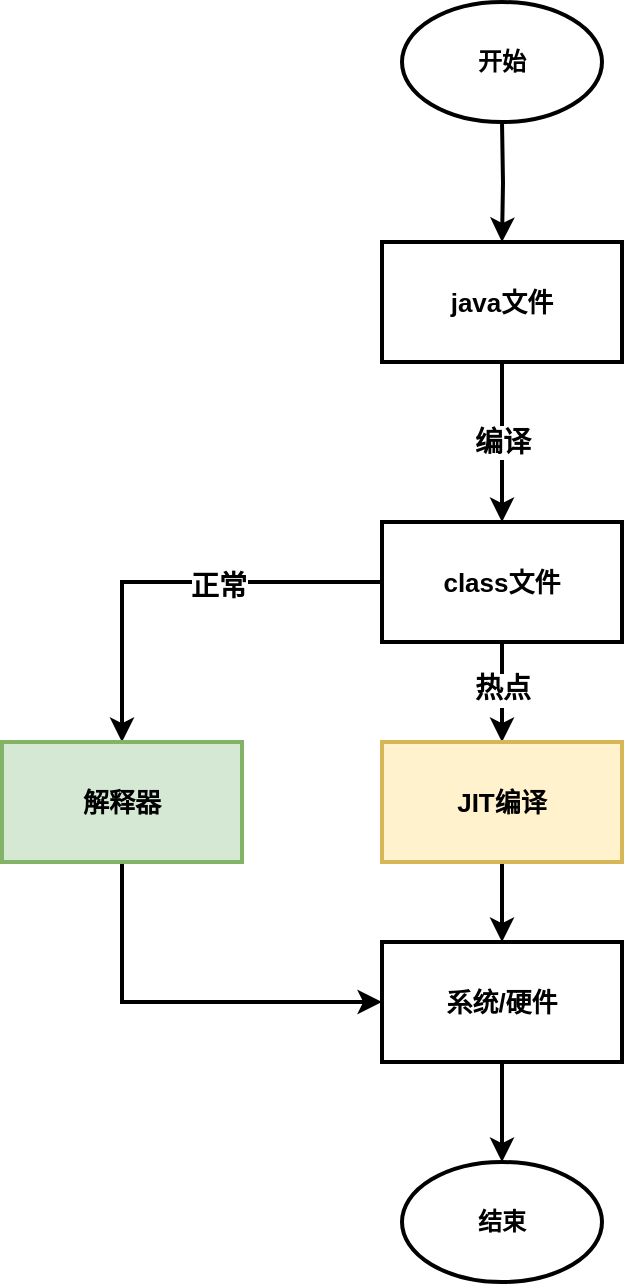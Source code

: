 <mxfile version="22.0.3" type="device">
  <diagram name="第 1 页" id="Qsztvm_oHGNPKIleJDxc">
    <mxGraphModel dx="1050" dy="629" grid="0" gridSize="10" guides="1" tooltips="1" connect="1" arrows="1" fold="1" page="1" pageScale="1" pageWidth="827" pageHeight="1169" background="none" math="0" shadow="0">
      <root>
        <mxCell id="0" />
        <mxCell id="1" parent="0" />
        <mxCell id="eCuVancZDnkUi1ZRNA4d-9" style="edgeStyle=orthogonalEdgeStyle;rounded=0;orthogonalLoop=1;jettySize=auto;html=1;entryX=0.5;entryY=0;entryDx=0;entryDy=0;labelBorderColor=none;align=center;fontStyle=1;strokeWidth=2;" edge="1" parent="1" target="eCuVancZDnkUi1ZRNA4d-4">
          <mxGeometry relative="1" as="geometry">
            <mxPoint x="375" y="135" as="sourcePoint" />
          </mxGeometry>
        </mxCell>
        <mxCell id="eCuVancZDnkUi1ZRNA4d-2" value="结束" style="strokeWidth=2;html=1;shape=mxgraph.flowchart.start_1;whiteSpace=wrap;labelBorderColor=none;align=center;fontStyle=1" vertex="1" parent="1">
          <mxGeometry x="325" y="655" width="100" height="60" as="geometry" />
        </mxCell>
        <mxCell id="eCuVancZDnkUi1ZRNA4d-10" value="" style="edgeStyle=orthogonalEdgeStyle;rounded=0;orthogonalLoop=1;jettySize=auto;html=1;exitX=0.5;exitY=1;exitDx=0;exitDy=0;entryX=0.5;entryY=0;entryDx=0;entryDy=0;strokeWidth=2;labelBorderColor=none;align=center;fontStyle=1" edge="1" parent="1" source="eCuVancZDnkUi1ZRNA4d-4" target="eCuVancZDnkUi1ZRNA4d-5">
          <mxGeometry relative="1" as="geometry" />
        </mxCell>
        <mxCell id="eCuVancZDnkUi1ZRNA4d-17" value="编译" style="edgeLabel;html=1;align=center;verticalAlign=middle;resizable=0;points=[];fontSize=14;labelBorderColor=none;fontStyle=1" vertex="1" connectable="0" parent="eCuVancZDnkUi1ZRNA4d-10">
          <mxGeometry x="-0.36" y="3" relative="1" as="geometry">
            <mxPoint x="-3" y="14" as="offset" />
          </mxGeometry>
        </mxCell>
        <mxCell id="eCuVancZDnkUi1ZRNA4d-4" value="java文件" style="rounded=0;whiteSpace=wrap;html=1;labelBorderColor=none;align=center;fontStyle=1;strokeWidth=2;fontSize=13;" vertex="1" parent="1">
          <mxGeometry x="315" y="195" width="120" height="60" as="geometry" />
        </mxCell>
        <mxCell id="eCuVancZDnkUi1ZRNA4d-11" value="" style="edgeStyle=orthogonalEdgeStyle;rounded=0;orthogonalLoop=1;jettySize=auto;html=1;exitX=0.5;exitY=1;exitDx=0;exitDy=0;labelBorderColor=none;align=center;fontStyle=1;strokeWidth=2;" edge="1" parent="1" source="eCuVancZDnkUi1ZRNA4d-5" target="eCuVancZDnkUi1ZRNA4d-7">
          <mxGeometry x="-0.2" y="80" relative="1" as="geometry">
            <mxPoint as="offset" />
          </mxGeometry>
        </mxCell>
        <mxCell id="eCuVancZDnkUi1ZRNA4d-24" value="热点" style="edgeLabel;html=1;align=center;verticalAlign=middle;resizable=0;points=[];fontSize=14;fontFamily=Architects Daughter;labelBorderColor=none;fontStyle=1" vertex="1" connectable="0" parent="eCuVancZDnkUi1ZRNA4d-11">
          <mxGeometry x="-0.05" relative="1" as="geometry">
            <mxPoint as="offset" />
          </mxGeometry>
        </mxCell>
        <mxCell id="eCuVancZDnkUi1ZRNA4d-12" style="edgeStyle=orthogonalEdgeStyle;rounded=0;orthogonalLoop=1;jettySize=auto;html=1;exitX=0;exitY=0.5;exitDx=0;exitDy=0;entryX=0.5;entryY=0;entryDx=0;entryDy=0;labelBorderColor=none;align=center;fontStyle=1;strokeWidth=2;" edge="1" parent="1" source="eCuVancZDnkUi1ZRNA4d-5" target="eCuVancZDnkUi1ZRNA4d-6">
          <mxGeometry relative="1" as="geometry" />
        </mxCell>
        <mxCell id="eCuVancZDnkUi1ZRNA4d-16" value="正常" style="edgeLabel;html=1;align=center;verticalAlign=middle;resizable=0;points=[];labelBorderColor=none;fontStyle=1;fontSize=14;" vertex="1" connectable="0" parent="eCuVancZDnkUi1ZRNA4d-12">
          <mxGeometry x="-0.221" y="2" relative="1" as="geometry">
            <mxPoint as="offset" />
          </mxGeometry>
        </mxCell>
        <mxCell id="eCuVancZDnkUi1ZRNA4d-5" value="class文件" style="rounded=0;whiteSpace=wrap;html=1;labelBorderColor=none;align=center;fontStyle=1;strokeWidth=2;fontSize=13;" vertex="1" parent="1">
          <mxGeometry x="315" y="335" width="120" height="60" as="geometry" />
        </mxCell>
        <mxCell id="eCuVancZDnkUi1ZRNA4d-27" style="edgeStyle=orthogonalEdgeStyle;shape=connector;rounded=0;orthogonalLoop=1;jettySize=auto;html=1;entryX=0;entryY=0.5;entryDx=0;entryDy=0;labelBackgroundColor=default;labelBorderColor=none;strokeColor=default;strokeWidth=2;align=center;verticalAlign=middle;fontFamily=Helvetica;fontSize=11;fontColor=default;endArrow=classic;exitX=0.5;exitY=1;exitDx=0;exitDy=0;" edge="1" parent="1" source="eCuVancZDnkUi1ZRNA4d-6" target="eCuVancZDnkUi1ZRNA4d-8">
          <mxGeometry relative="1" as="geometry" />
        </mxCell>
        <mxCell id="eCuVancZDnkUi1ZRNA4d-6" value="解释器" style="rounded=0;whiteSpace=wrap;html=1;labelBorderColor=none;align=center;fontStyle=1;strokeWidth=2;fontSize=13;fillColor=#d5e8d4;strokeColor=#82b366;" vertex="1" parent="1">
          <mxGeometry x="125" y="445" width="120" height="60" as="geometry" />
        </mxCell>
        <mxCell id="eCuVancZDnkUi1ZRNA4d-13" style="edgeStyle=orthogonalEdgeStyle;rounded=0;orthogonalLoop=1;jettySize=auto;html=1;exitX=0.5;exitY=1;exitDx=0;exitDy=0;entryX=0.5;entryY=0;entryDx=0;entryDy=0;labelBorderColor=none;align=center;fontStyle=1;strokeWidth=2;" edge="1" parent="1" source="eCuVancZDnkUi1ZRNA4d-7" target="eCuVancZDnkUi1ZRNA4d-8">
          <mxGeometry relative="1" as="geometry" />
        </mxCell>
        <mxCell id="eCuVancZDnkUi1ZRNA4d-7" value="JIT编译" style="rounded=0;whiteSpace=wrap;html=1;labelBorderColor=none;align=center;fontStyle=1;strokeWidth=2;fontSize=13;fillColor=#fff2cc;strokeColor=#d6b656;" vertex="1" parent="1">
          <mxGeometry x="315" y="445" width="120" height="60" as="geometry" />
        </mxCell>
        <mxCell id="eCuVancZDnkUi1ZRNA4d-8" value="系统/硬件" style="rounded=0;whiteSpace=wrap;html=1;labelBorderColor=none;align=center;fontStyle=1;strokeWidth=2;fontSize=13;" vertex="1" parent="1">
          <mxGeometry x="315" y="545" width="120" height="60" as="geometry" />
        </mxCell>
        <mxCell id="eCuVancZDnkUi1ZRNA4d-15" style="edgeStyle=orthogonalEdgeStyle;rounded=0;orthogonalLoop=1;jettySize=auto;html=1;entryX=0.5;entryY=0;entryDx=0;entryDy=0;entryPerimeter=0;labelBorderColor=none;align=center;fontStyle=1;strokeWidth=2;" edge="1" parent="1" source="eCuVancZDnkUi1ZRNA4d-8" target="eCuVancZDnkUi1ZRNA4d-2">
          <mxGeometry relative="1" as="geometry" />
        </mxCell>
        <mxCell id="eCuVancZDnkUi1ZRNA4d-26" value="开始" style="strokeWidth=2;html=1;shape=mxgraph.flowchart.start_1;whiteSpace=wrap;labelBorderColor=none;align=center;fontStyle=1" vertex="1" parent="1">
          <mxGeometry x="325" y="75" width="100" height="60" as="geometry" />
        </mxCell>
      </root>
    </mxGraphModel>
  </diagram>
</mxfile>
